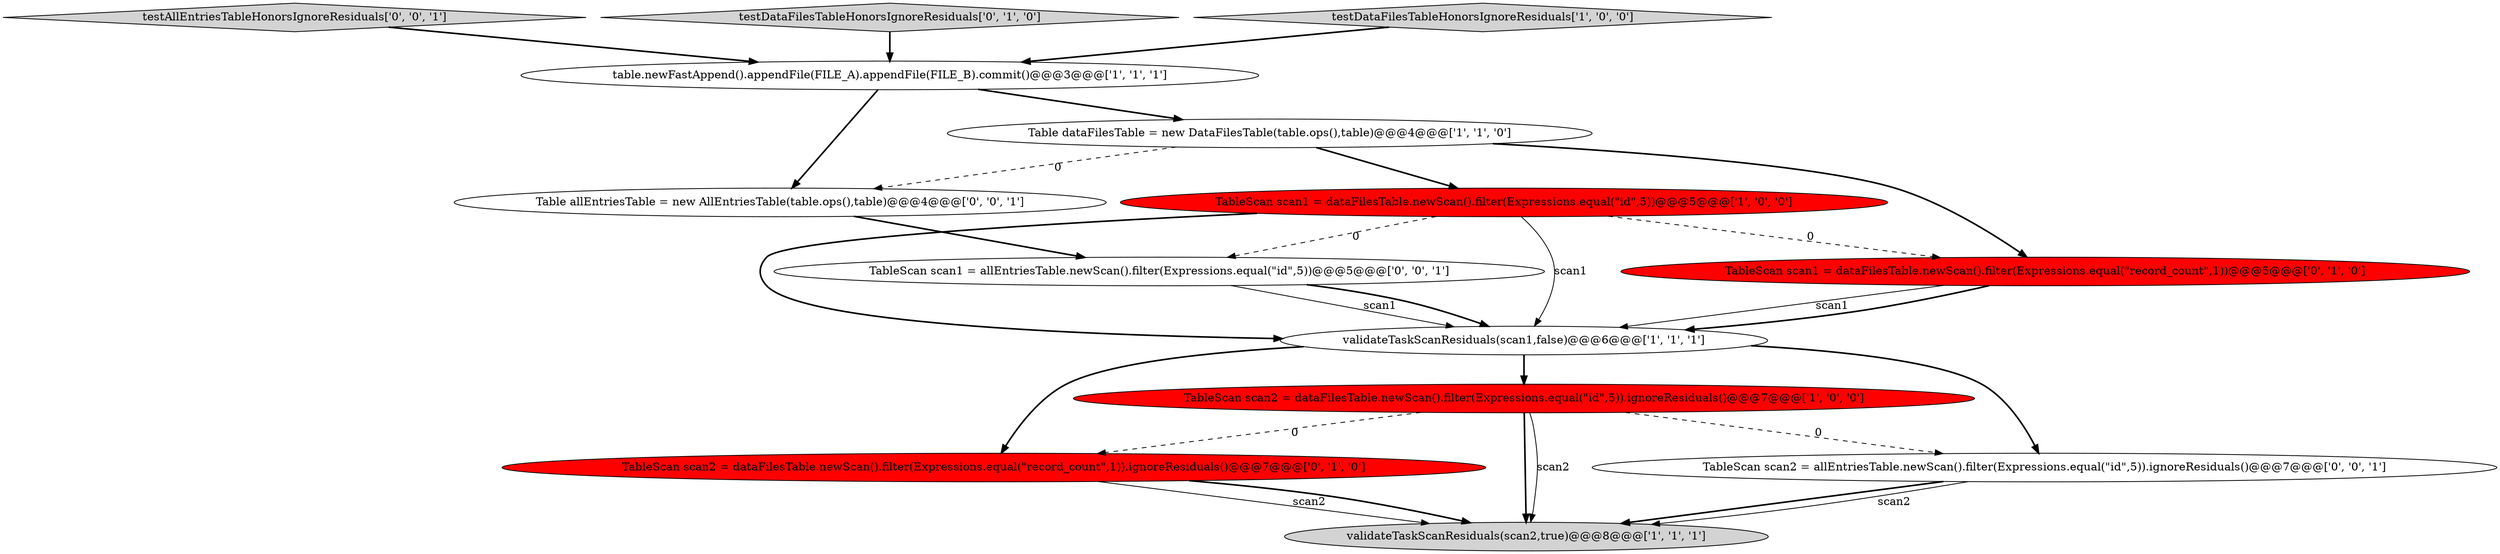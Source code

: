 digraph {
5 [style = filled, label = "TableScan scan1 = dataFilesTable.newScan().filter(Expressions.equal(\"id\",5))@@@5@@@['1', '0', '0']", fillcolor = red, shape = ellipse image = "AAA1AAABBB1BBB"];
12 [style = filled, label = "testAllEntriesTableHonorsIgnoreResiduals['0', '0', '1']", fillcolor = lightgray, shape = diamond image = "AAA0AAABBB3BBB"];
1 [style = filled, label = "validateTaskScanResiduals(scan2,true)@@@8@@@['1', '1', '1']", fillcolor = lightgray, shape = ellipse image = "AAA0AAABBB1BBB"];
7 [style = filled, label = "testDataFilesTableHonorsIgnoreResiduals['0', '1', '0']", fillcolor = lightgray, shape = diamond image = "AAA0AAABBB2BBB"];
10 [style = filled, label = "TableScan scan1 = allEntriesTable.newScan().filter(Expressions.equal(\"id\",5))@@@5@@@['0', '0', '1']", fillcolor = white, shape = ellipse image = "AAA0AAABBB3BBB"];
4 [style = filled, label = "validateTaskScanResiduals(scan1,false)@@@6@@@['1', '1', '1']", fillcolor = white, shape = ellipse image = "AAA0AAABBB1BBB"];
13 [style = filled, label = "Table allEntriesTable = new AllEntriesTable(table.ops(),table)@@@4@@@['0', '0', '1']", fillcolor = white, shape = ellipse image = "AAA0AAABBB3BBB"];
3 [style = filled, label = "TableScan scan2 = dataFilesTable.newScan().filter(Expressions.equal(\"id\",5)).ignoreResiduals()@@@7@@@['1', '0', '0']", fillcolor = red, shape = ellipse image = "AAA1AAABBB1BBB"];
0 [style = filled, label = "Table dataFilesTable = new DataFilesTable(table.ops(),table)@@@4@@@['1', '1', '0']", fillcolor = white, shape = ellipse image = "AAA0AAABBB1BBB"];
2 [style = filled, label = "testDataFilesTableHonorsIgnoreResiduals['1', '0', '0']", fillcolor = lightgray, shape = diamond image = "AAA0AAABBB1BBB"];
6 [style = filled, label = "table.newFastAppend().appendFile(FILE_A).appendFile(FILE_B).commit()@@@3@@@['1', '1', '1']", fillcolor = white, shape = ellipse image = "AAA0AAABBB1BBB"];
9 [style = filled, label = "TableScan scan2 = dataFilesTable.newScan().filter(Expressions.equal(\"record_count\",1)).ignoreResiduals()@@@7@@@['0', '1', '0']", fillcolor = red, shape = ellipse image = "AAA1AAABBB2BBB"];
8 [style = filled, label = "TableScan scan1 = dataFilesTable.newScan().filter(Expressions.equal(\"record_count\",1))@@@5@@@['0', '1', '0']", fillcolor = red, shape = ellipse image = "AAA1AAABBB2BBB"];
11 [style = filled, label = "TableScan scan2 = allEntriesTable.newScan().filter(Expressions.equal(\"id\",5)).ignoreResiduals()@@@7@@@['0', '0', '1']", fillcolor = white, shape = ellipse image = "AAA0AAABBB3BBB"];
4->9 [style = bold, label=""];
13->10 [style = bold, label=""];
4->3 [style = bold, label=""];
8->4 [style = solid, label="scan1"];
3->1 [style = bold, label=""];
11->1 [style = bold, label=""];
2->6 [style = bold, label=""];
6->0 [style = bold, label=""];
3->1 [style = solid, label="scan2"];
12->6 [style = bold, label=""];
9->1 [style = solid, label="scan2"];
5->10 [style = dashed, label="0"];
3->9 [style = dashed, label="0"];
6->13 [style = bold, label=""];
11->1 [style = solid, label="scan2"];
5->4 [style = bold, label=""];
7->6 [style = bold, label=""];
10->4 [style = solid, label="scan1"];
0->8 [style = bold, label=""];
0->13 [style = dashed, label="0"];
10->4 [style = bold, label=""];
5->8 [style = dashed, label="0"];
5->4 [style = solid, label="scan1"];
8->4 [style = bold, label=""];
9->1 [style = bold, label=""];
4->11 [style = bold, label=""];
3->11 [style = dashed, label="0"];
0->5 [style = bold, label=""];
}
